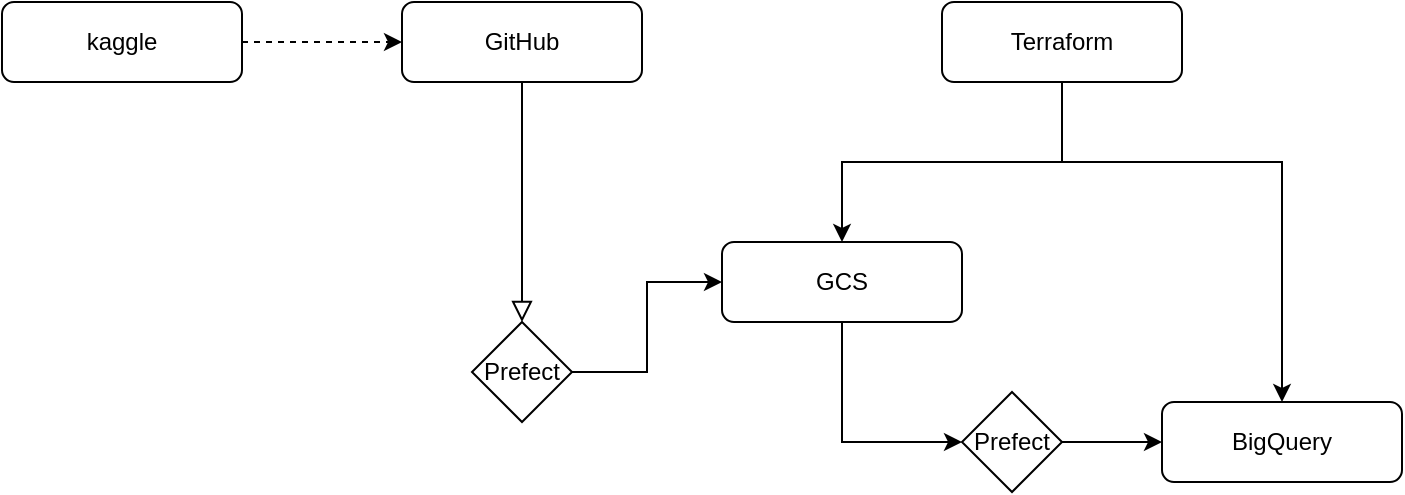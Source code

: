 <mxfile version="20.8.20" type="github">
  <diagram id="C5RBs43oDa-KdzZeNtuy" name="Page-1">
    <mxGraphModel dx="1877" dy="491" grid="1" gridSize="10" guides="1" tooltips="1" connect="1" arrows="1" fold="1" page="1" pageScale="1" pageWidth="827" pageHeight="1169" math="0" shadow="0">
      <root>
        <mxCell id="WIyWlLk6GJQsqaUBKTNV-0" />
        <mxCell id="WIyWlLk6GJQsqaUBKTNV-1" parent="WIyWlLk6GJQsqaUBKTNV-0" />
        <mxCell id="WIyWlLk6GJQsqaUBKTNV-2" value="" style="rounded=0;html=1;jettySize=auto;orthogonalLoop=1;fontSize=11;endArrow=block;endFill=0;endSize=8;strokeWidth=1;shadow=0;labelBackgroundColor=none;edgeStyle=orthogonalEdgeStyle;entryX=0.5;entryY=0;entryDx=0;entryDy=0;" parent="WIyWlLk6GJQsqaUBKTNV-1" source="WIyWlLk6GJQsqaUBKTNV-3" target="r9qUbbzbOpi6_mLvpoMB-9" edge="1">
          <mxGeometry relative="1" as="geometry">
            <mxPoint x="220" y="240" as="targetPoint" />
          </mxGeometry>
        </mxCell>
        <mxCell id="WIyWlLk6GJQsqaUBKTNV-3" value="GitHub" style="rounded=1;whiteSpace=wrap;html=1;fontSize=12;glass=0;strokeWidth=1;shadow=0;" parent="WIyWlLk6GJQsqaUBKTNV-1" vertex="1">
          <mxGeometry x="160" y="80" width="120" height="40" as="geometry" />
        </mxCell>
        <mxCell id="r9qUbbzbOpi6_mLvpoMB-1" style="edgeStyle=orthogonalEdgeStyle;rounded=0;orthogonalLoop=1;jettySize=auto;html=1;dashed=1;" edge="1" parent="WIyWlLk6GJQsqaUBKTNV-1" source="r9qUbbzbOpi6_mLvpoMB-0" target="WIyWlLk6GJQsqaUBKTNV-3">
          <mxGeometry relative="1" as="geometry" />
        </mxCell>
        <mxCell id="r9qUbbzbOpi6_mLvpoMB-0" value="kaggle" style="rounded=1;whiteSpace=wrap;html=1;fontSize=12;glass=0;strokeWidth=1;shadow=0;" vertex="1" parent="WIyWlLk6GJQsqaUBKTNV-1">
          <mxGeometry x="-40" y="80" width="120" height="40" as="geometry" />
        </mxCell>
        <mxCell id="r9qUbbzbOpi6_mLvpoMB-13" style="edgeStyle=orthogonalEdgeStyle;rounded=0;orthogonalLoop=1;jettySize=auto;html=1;entryX=0;entryY=0.5;entryDx=0;entryDy=0;" edge="1" parent="WIyWlLk6GJQsqaUBKTNV-1" source="r9qUbbzbOpi6_mLvpoMB-2" target="r9qUbbzbOpi6_mLvpoMB-12">
          <mxGeometry relative="1" as="geometry" />
        </mxCell>
        <mxCell id="r9qUbbzbOpi6_mLvpoMB-2" value="GCS" style="rounded=1;whiteSpace=wrap;html=1;fontSize=12;glass=0;strokeWidth=1;shadow=0;" vertex="1" parent="WIyWlLk6GJQsqaUBKTNV-1">
          <mxGeometry x="320" y="200" width="120" height="40" as="geometry" />
        </mxCell>
        <mxCell id="r9qUbbzbOpi6_mLvpoMB-4" style="edgeStyle=orthogonalEdgeStyle;rounded=0;orthogonalLoop=1;jettySize=auto;html=1;" edge="1" parent="WIyWlLk6GJQsqaUBKTNV-1" source="r9qUbbzbOpi6_mLvpoMB-3" target="r9qUbbzbOpi6_mLvpoMB-2">
          <mxGeometry relative="1" as="geometry">
            <Array as="points">
              <mxPoint x="490" y="160" />
              <mxPoint x="380" y="160" />
            </Array>
          </mxGeometry>
        </mxCell>
        <mxCell id="r9qUbbzbOpi6_mLvpoMB-5" style="edgeStyle=orthogonalEdgeStyle;rounded=0;orthogonalLoop=1;jettySize=auto;html=1;entryX=0.5;entryY=0;entryDx=0;entryDy=0;" edge="1" parent="WIyWlLk6GJQsqaUBKTNV-1" source="r9qUbbzbOpi6_mLvpoMB-3" target="r9qUbbzbOpi6_mLvpoMB-6">
          <mxGeometry relative="1" as="geometry">
            <mxPoint x="600" y="200" as="targetPoint" />
            <Array as="points">
              <mxPoint x="490" y="160" />
              <mxPoint x="600" y="160" />
              <mxPoint x="600" y="200" />
            </Array>
          </mxGeometry>
        </mxCell>
        <mxCell id="r9qUbbzbOpi6_mLvpoMB-3" value="Terraform" style="rounded=1;whiteSpace=wrap;html=1;fontSize=12;glass=0;strokeWidth=1;shadow=0;" vertex="1" parent="WIyWlLk6GJQsqaUBKTNV-1">
          <mxGeometry x="430" y="80" width="120" height="40" as="geometry" />
        </mxCell>
        <mxCell id="r9qUbbzbOpi6_mLvpoMB-6" value="BigQuery" style="rounded=1;whiteSpace=wrap;html=1;fontSize=12;glass=0;strokeWidth=1;shadow=0;" vertex="1" parent="WIyWlLk6GJQsqaUBKTNV-1">
          <mxGeometry x="540" y="280" width="120" height="40" as="geometry" />
        </mxCell>
        <mxCell id="r9qUbbzbOpi6_mLvpoMB-11" style="edgeStyle=orthogonalEdgeStyle;rounded=0;orthogonalLoop=1;jettySize=auto;html=1;" edge="1" parent="WIyWlLk6GJQsqaUBKTNV-1" source="r9qUbbzbOpi6_mLvpoMB-9" target="r9qUbbzbOpi6_mLvpoMB-2">
          <mxGeometry relative="1" as="geometry" />
        </mxCell>
        <mxCell id="r9qUbbzbOpi6_mLvpoMB-9" value="Prefect" style="rhombus;whiteSpace=wrap;html=1;" vertex="1" parent="WIyWlLk6GJQsqaUBKTNV-1">
          <mxGeometry x="195" y="240" width="50" height="50" as="geometry" />
        </mxCell>
        <mxCell id="r9qUbbzbOpi6_mLvpoMB-14" style="edgeStyle=orthogonalEdgeStyle;rounded=0;orthogonalLoop=1;jettySize=auto;html=1;" edge="1" parent="WIyWlLk6GJQsqaUBKTNV-1" source="r9qUbbzbOpi6_mLvpoMB-12" target="r9qUbbzbOpi6_mLvpoMB-6">
          <mxGeometry relative="1" as="geometry" />
        </mxCell>
        <mxCell id="r9qUbbzbOpi6_mLvpoMB-12" value="Prefect" style="rhombus;whiteSpace=wrap;html=1;" vertex="1" parent="WIyWlLk6GJQsqaUBKTNV-1">
          <mxGeometry x="440" y="275" width="50" height="50" as="geometry" />
        </mxCell>
      </root>
    </mxGraphModel>
  </diagram>
</mxfile>
